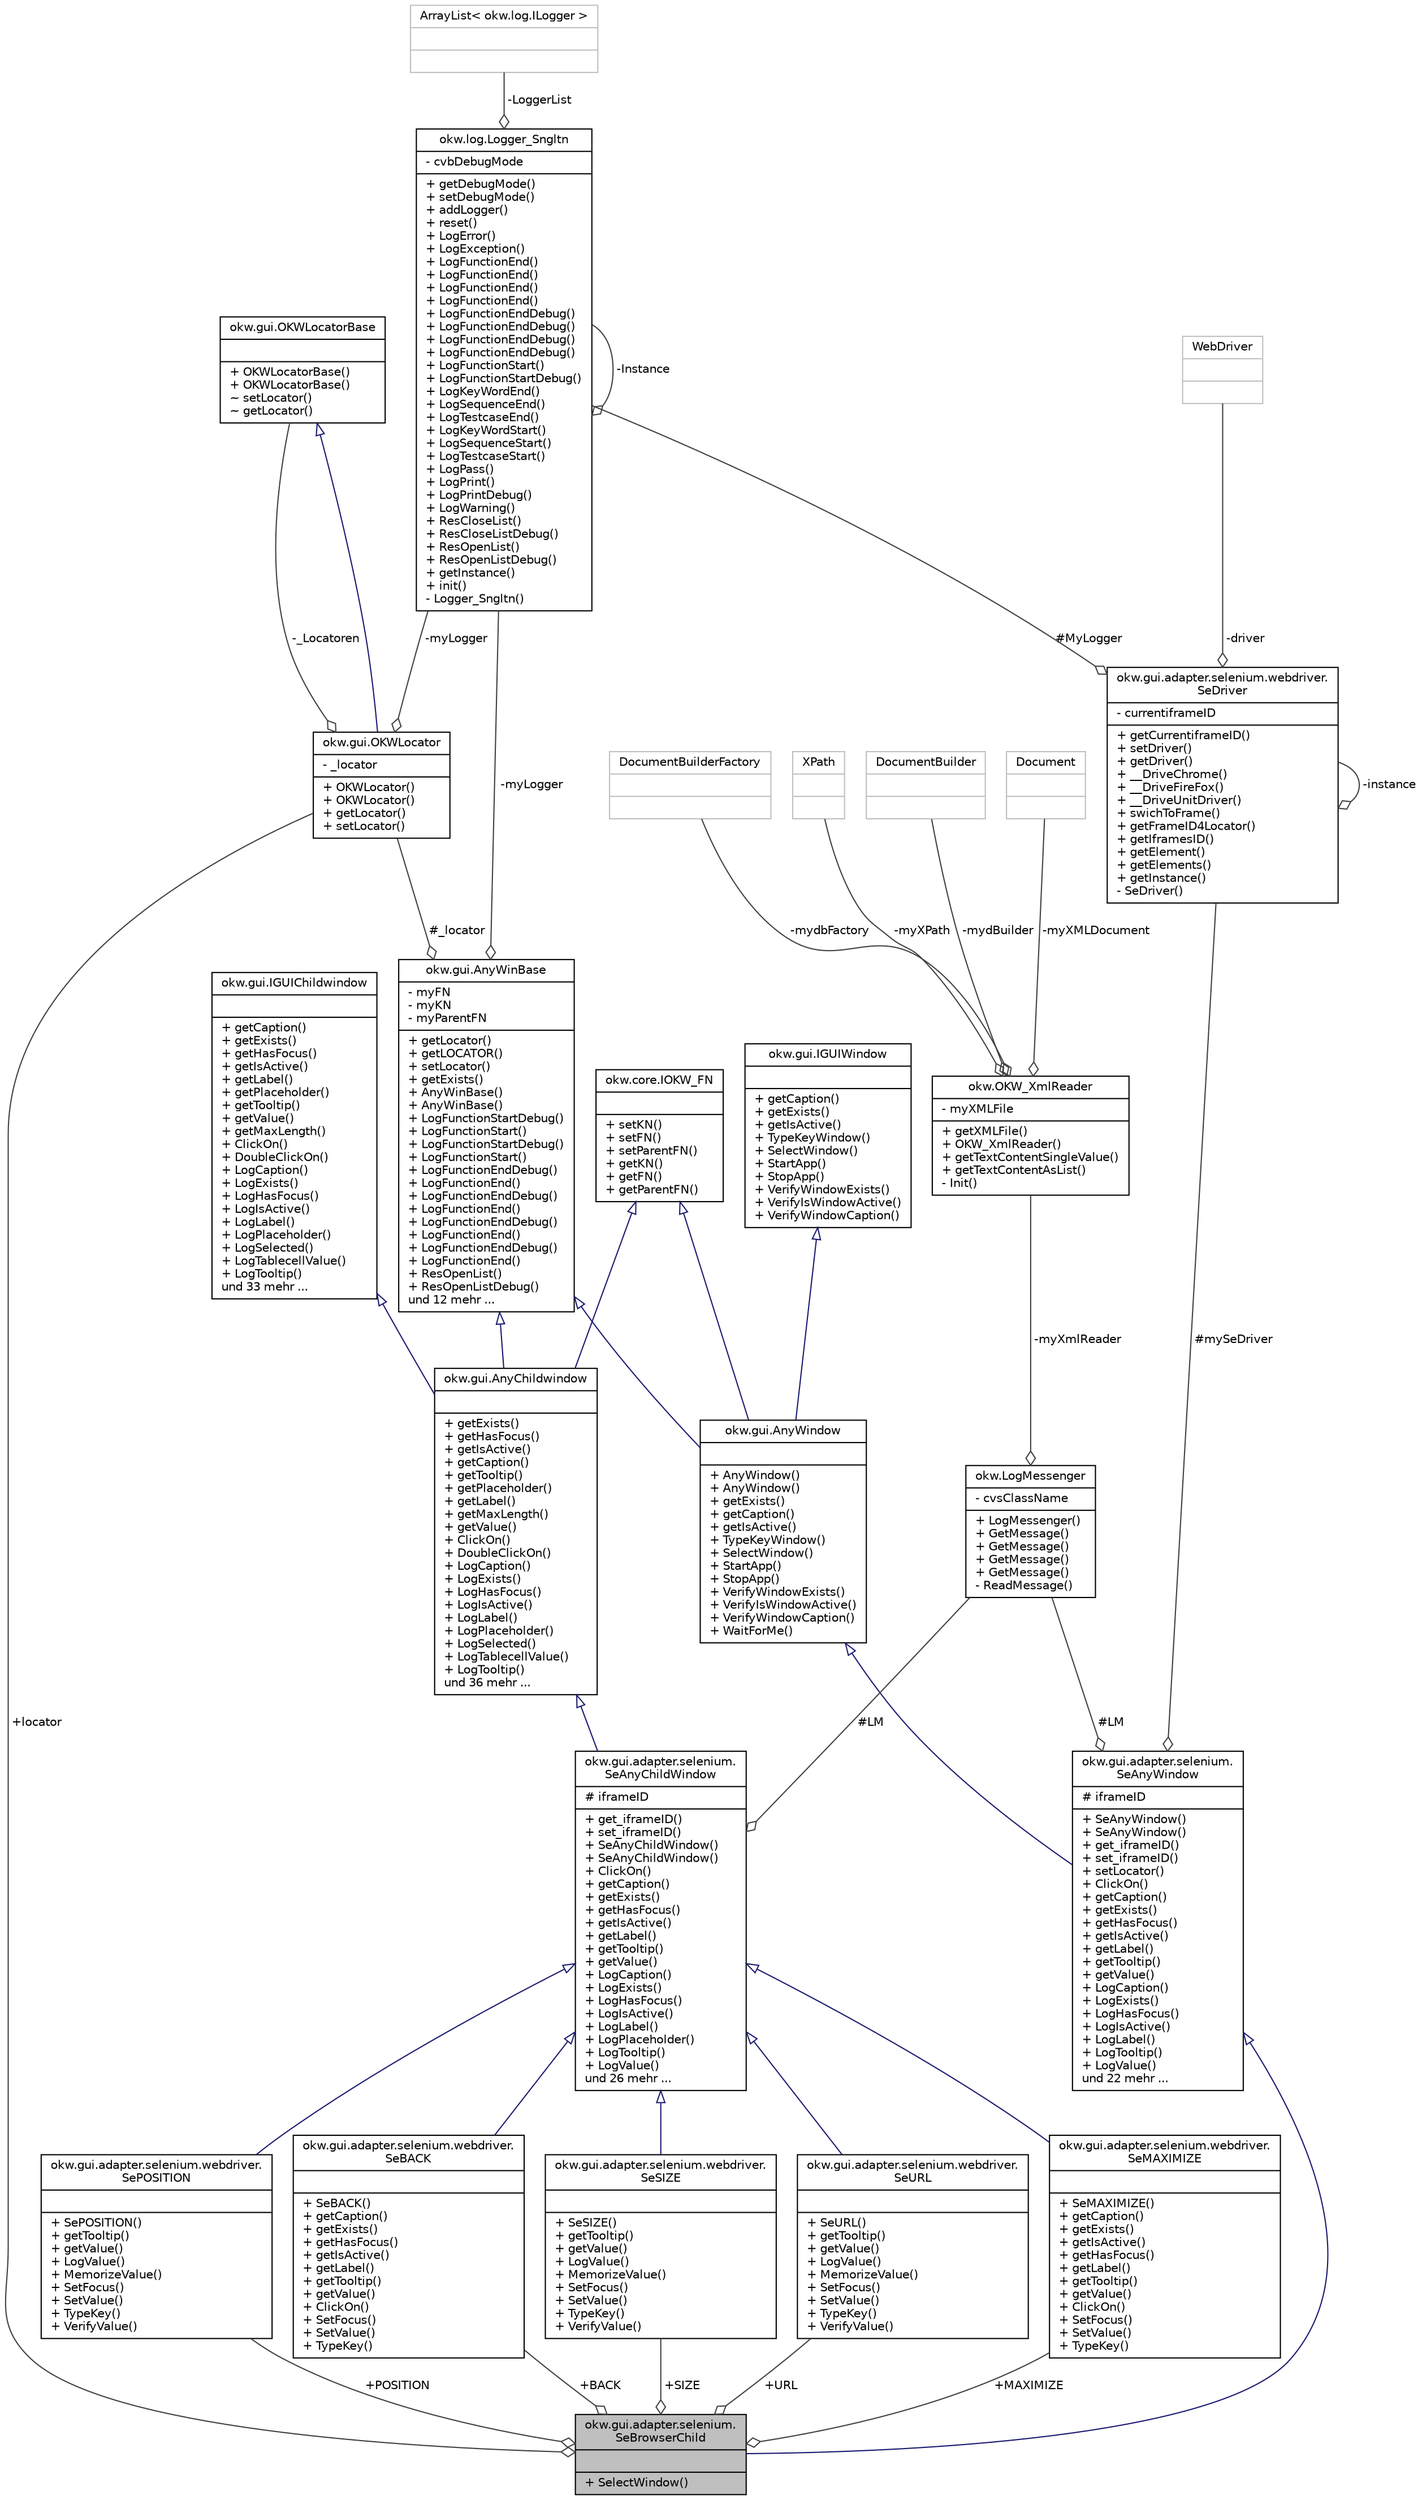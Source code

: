 digraph "okw.gui.adapter.selenium.SeBrowserChild"
{
 // INTERACTIVE_SVG=YES
 // LATEX_PDF_SIZE
  edge [fontname="Helvetica",fontsize="10",labelfontname="Helvetica",labelfontsize="10"];
  node [fontname="Helvetica",fontsize="10",shape=record];
  Node26 [label="{okw.gui.adapter.selenium.\lSeBrowserChild\n||+ SelectWindow()\l}",height=0.2,width=0.4,color="black", fillcolor="grey75", style="filled", fontcolor="black",tooltip="TODO: class SeBrowserChild dokumentieren..."];
  Node27 -> Node26 [dir="back",color="midnightblue",fontsize="10",style="solid",arrowtail="onormal",fontname="Helvetica"];
  Node27 [label="{okw.gui.adapter.selenium.\lSeAnyWindow\n|# iframeID\l|+ SeAnyWindow()\l+ SeAnyWindow()\l+ get_iframeID()\l+ set_iframeID()\l+ setLocator()\l+ ClickOn()\l+ getCaption()\l+ getExists()\l+ getHasFocus()\l+ getIsActive()\l+ getLabel()\l+ getTooltip()\l+ getValue()\l+ LogCaption()\l+ LogExists()\l+ LogHasFocus()\l+ LogIsActive()\l+ LogLabel()\l+ LogTooltip()\l+ LogValue()\lund 22 mehr ...\l}",height=0.2,width=0.4,color="black", fillcolor="white", style="filled",URL="$classokw_1_1gui_1_1adapter_1_1selenium_1_1_se_any_window.html",tooltip="SeAnyWindow ist eine Fenster GUI-Adapterklasse."];
  Node28 -> Node27 [dir="back",color="midnightblue",fontsize="10",style="solid",arrowtail="onormal",fontname="Helvetica"];
  Node28 [label="{okw.gui.AnyWindow\n||+ AnyWindow()\l+ AnyWindow()\l+ getExists()\l+ getCaption()\l+ getIsActive()\l+ TypeKeyWindow()\l+ SelectWindow()\l+ StartApp()\l+ StopApp()\l+ VerifyWindowExists()\l+ VerifyIsWindowActive()\l+ VerifyWindowCaption()\l+ WaitForMe()\l}",height=0.2,width=0.4,color="black", fillcolor="white", style="filled",URL="$classokw_1_1gui_1_1_any_window.html",tooltip="Description of AnyWin."];
  Node29 -> Node28 [dir="back",color="midnightblue",fontsize="10",style="solid",arrowtail="onormal",fontname="Helvetica"];
  Node29 [label="{okw.gui.AnyWinBase\n|- myFN\l- myKN\l- myParentFN\l|+ getLocator()\l+ getLOCATOR()\l+ setLocator()\l+ getExists()\l+ AnyWinBase()\l+ AnyWinBase()\l+ LogFunctionStartDebug()\l+ LogFunctionStart()\l+ LogFunctionStartDebug()\l+ LogFunctionStart()\l+ LogFunctionEndDebug()\l+ LogFunctionEnd()\l+ LogFunctionEndDebug()\l+ LogFunctionEnd()\l+ LogFunctionEndDebug()\l+ LogFunctionEnd()\l+ LogFunctionEndDebug()\l+ LogFunctionEnd()\l+ ResOpenList()\l+ ResOpenListDebug()\lund 12 mehr ...\l}",height=0.2,width=0.4,color="black", fillcolor="white", style="filled",URL="$classokw_1_1gui_1_1_any_win_base.html",tooltip="Description of AnyWin."];
  Node30 -> Node29 [color="grey25",fontsize="10",style="solid",label=" #_locator" ,arrowhead="odiamond",fontname="Helvetica"];
  Node30 [label="{okw.gui.OKWLocator\n|- _locator\l|+ OKWLocator()\l+ OKWLocator()\l+ getLocator()\l+ setLocator()\l}",height=0.2,width=0.4,color="black", fillcolor="white", style="filled",URL="$classokw_1_1gui_1_1_o_k_w_locator.html",tooltip="Description of OKWLocator."];
  Node31 -> Node30 [dir="back",color="midnightblue",fontsize="10",style="solid",arrowtail="onormal",fontname="Helvetica"];
  Node31 [label="{okw.gui.OKWLocatorBase\n||+ OKWLocatorBase()\l+ OKWLocatorBase()\l~ setLocator()\l~ getLocator()\l}",height=0.2,width=0.4,color="black", fillcolor="white", style="filled",URL="$classokw_1_1gui_1_1_o_k_w_locator_base.html",tooltip=" "];
  Node31 -> Node30 [color="grey25",fontsize="10",style="solid",label=" -_Locatoren" ,arrowhead="odiamond",fontname="Helvetica"];
  Node32 -> Node30 [color="grey25",fontsize="10",style="solid",label=" -myLogger" ,arrowhead="odiamond",fontname="Helvetica"];
  Node32 [label="{okw.log.Logger_Sngltn\n|- cvbDebugMode\l|+ getDebugMode()\l+ setDebugMode()\l+ addLogger()\l+ reset()\l+ LogError()\l+ LogException()\l+ LogFunctionEnd()\l+ LogFunctionEnd()\l+ LogFunctionEnd()\l+ LogFunctionEnd()\l+ LogFunctionEndDebug()\l+ LogFunctionEndDebug()\l+ LogFunctionEndDebug()\l+ LogFunctionEndDebug()\l+ LogFunctionStart()\l+ LogFunctionStartDebug()\l+ LogKeyWordEnd()\l+ LogSequenceEnd()\l+ LogTestcaseEnd()\l+ LogKeyWordStart()\l+ LogSequenceStart()\l+ LogTestcaseStart()\l+ LogPass()\l+ LogPrint()\l+ LogPrintDebug()\l+ LogWarning()\l+ ResCloseList()\l+ ResCloseListDebug()\l+ ResOpenList()\l+ ResOpenListDebug()\l+ getInstance()\l+ init()\l- Logger_Sngltn()\l}",height=0.2,width=0.4,color="black", fillcolor="white", style="filled",URL="$classokw_1_1log_1_1_logger___sngltn.html",tooltip=" "];
  Node33 -> Node32 [color="grey25",fontsize="10",style="solid",label=" -LoggerList" ,arrowhead="odiamond",fontname="Helvetica"];
  Node33 [label="{ArrayList\< okw.log.ILogger \>\n||}",height=0.2,width=0.4,color="grey75", fillcolor="white", style="filled",tooltip=" "];
  Node32 -> Node32 [color="grey25",fontsize="10",style="solid",label=" -Instance" ,arrowhead="odiamond",fontname="Helvetica"];
  Node32 -> Node29 [color="grey25",fontsize="10",style="solid",label=" -myLogger" ,arrowhead="odiamond",fontname="Helvetica"];
  Node34 -> Node28 [dir="back",color="midnightblue",fontsize="10",style="solid",arrowtail="onormal",fontname="Helvetica"];
  Node34 [label="{okw.gui.IGUIWindow\n||+ getCaption()\l+ getExists()\l+ getIsActive()\l+ TypeKeyWindow()\l+ SelectWindow()\l+ StartApp()\l+ StopApp()\l+ VerifyWindowExists()\l+ VerifyIsWindowActive()\l+ VerifyWindowCaption()\l}",height=0.2,width=0.4,color="black", fillcolor="white", style="filled",URL="$interfaceokw_1_1gui_1_1_i_g_u_i_window.html",tooltip=" "];
  Node35 -> Node28 [dir="back",color="midnightblue",fontsize="10",style="solid",arrowtail="onormal",fontname="Helvetica"];
  Node35 [label="{okw.core.IOKW_FN\n||+ setKN()\l+ setFN()\l+ setParentFN()\l+ getKN()\l+ getFN()\l+ getParentFN()\l}",height=0.2,width=0.4,color="black", fillcolor="white", style="filled",URL="$interfaceokw_1_1core_1_1_i_o_k_w___f_n.html",tooltip=" "];
  Node36 -> Node27 [color="grey25",fontsize="10",style="solid",label=" #mySeDriver" ,arrowhead="odiamond",fontname="Helvetica"];
  Node36 [label="{okw.gui.adapter.selenium.webdriver.\lSeDriver\n|- currentiframeID\l|+ getCurrentiframeID()\l+ setDriver()\l+ getDriver()\l+ __DriveChrome()\l+ __DriveFireFox()\l+ __DriveUnitDriver()\l+ swichToFrame()\l+ getFrameID4Locator()\l+ getIframesID()\l+ getElement()\l+ getElements()\l+ getInstance()\l- SeDriver()\l}",height=0.2,width=0.4,color="black", fillcolor="white", style="filled",URL="$classokw_1_1gui_1_1adapter_1_1selenium_1_1webdriver_1_1_se_driver.html",tooltip="Pattern Singelton."];
  Node36 -> Node36 [color="grey25",fontsize="10",style="solid",label=" -instance" ,arrowhead="odiamond",fontname="Helvetica"];
  Node37 -> Node36 [color="grey25",fontsize="10",style="solid",label=" -driver" ,arrowhead="odiamond",fontname="Helvetica"];
  Node37 [label="{WebDriver\n||}",height=0.2,width=0.4,color="grey75", fillcolor="white", style="filled",tooltip=" "];
  Node32 -> Node36 [color="grey25",fontsize="10",style="solid",label=" #MyLogger" ,arrowhead="odiamond",fontname="Helvetica"];
  Node38 -> Node27 [color="grey25",fontsize="10",style="solid",label=" #LM" ,arrowhead="odiamond",fontname="Helvetica"];
  Node38 [label="{okw.LogMessenger\n|- cvsClassName\l|+ LogMessenger()\l+ GetMessage()\l+ GetMessage()\l+ GetMessage()\l+ GetMessage()\l- ReadMessage()\l}",height=0.2,width=0.4,color="black", fillcolor="white", style="filled",URL="$classokw_1_1_log_messenger.html",tooltip="LogMessenger liest Log-Meldungen sprachspezifisch für die im Konstruktor gegeben Klasse aus der Zugeh..."];
  Node39 -> Node38 [color="grey25",fontsize="10",style="solid",label=" -myXmlReader" ,arrowhead="odiamond",fontname="Helvetica"];
  Node39 [label="{okw.OKW_XmlReader\n|- myXMLFile\l|+ getXMLFile()\l+ OKW_XmlReader()\l+ getTextContentSingleValue()\l+ getTextContentAsList()\l- Init()\l}",height=0.2,width=0.4,color="black", fillcolor="white", style="filled",URL="$classokw_1_1_o_k_w___xml_reader.html",tooltip=" "];
  Node40 -> Node39 [color="grey25",fontsize="10",style="solid",label=" -mydbFactory" ,arrowhead="odiamond",fontname="Helvetica"];
  Node40 [label="{DocumentBuilderFactory\n||}",height=0.2,width=0.4,color="grey75", fillcolor="white", style="filled",tooltip=" "];
  Node41 -> Node39 [color="grey25",fontsize="10",style="solid",label=" -myXPath" ,arrowhead="odiamond",fontname="Helvetica"];
  Node41 [label="{XPath\n||}",height=0.2,width=0.4,color="grey75", fillcolor="white", style="filled",tooltip=" "];
  Node42 -> Node39 [color="grey25",fontsize="10",style="solid",label=" -mydBuilder" ,arrowhead="odiamond",fontname="Helvetica"];
  Node42 [label="{DocumentBuilder\n||}",height=0.2,width=0.4,color="grey75", fillcolor="white", style="filled",tooltip=" "];
  Node43 -> Node39 [color="grey25",fontsize="10",style="solid",label=" -myXMLDocument" ,arrowhead="odiamond",fontname="Helvetica"];
  Node43 [label="{Document\n||}",height=0.2,width=0.4,color="grey75", fillcolor="white", style="filled",tooltip=" "];
  Node44 -> Node26 [color="grey25",fontsize="10",style="solid",label=" +POSITION" ,arrowhead="odiamond",fontname="Helvetica"];
  Node44 [label="{okw.gui.adapter.selenium.webdriver.\lSePOSITION\n||+ SePOSITION()\l+ getTooltip()\l+ getValue()\l+ LogValue()\l+ MemorizeValue()\l+ SetFocus()\l+ SetValue()\l+ TypeKey()\l+ VerifyValue()\l}",height=0.2,width=0.4,color="black", fillcolor="white", style="filled",URL="$classokw_1_1gui_1_1adapter_1_1selenium_1_1webdriver_1_1_se_p_o_s_i_t_i_o_n.html",tooltip="Klasse implementiert ein virtuelles Eingabefeld der Browser."];
  Node45 -> Node44 [dir="back",color="midnightblue",fontsize="10",style="solid",arrowtail="onormal",fontname="Helvetica"];
  Node45 [label="{okw.gui.adapter.selenium.\lSeAnyChildWindow\n|# iframeID\l|+ get_iframeID()\l+ set_iframeID()\l+ SeAnyChildWindow()\l+ SeAnyChildWindow()\l+ ClickOn()\l+ getCaption()\l+ getExists()\l+ getHasFocus()\l+ getIsActive()\l+ getLabel()\l+ getTooltip()\l+ getValue()\l+ LogCaption()\l+ LogExists()\l+ LogHasFocus()\l+ LogIsActive()\l+ LogLabel()\l+ LogPlaceholder()\l+ LogTooltip()\l+ LogValue()\lund 26 mehr ...\l}",height=0.2,width=0.4,color="black", fillcolor="white", style="filled",URL="$classokw_1_1gui_1_1adapter_1_1selenium_1_1_se_any_child_window.html",tooltip=" "];
  Node46 -> Node45 [dir="back",color="midnightblue",fontsize="10",style="solid",arrowtail="onormal",fontname="Helvetica"];
  Node46 [label="{okw.gui.AnyChildwindow\n||+ getExists()\l+ getHasFocus()\l+ getIsActive()\l+ getCaption()\l+ getTooltip()\l+ getPlaceholder()\l+ getLabel()\l+ getMaxLength()\l+ getValue()\l+ ClickOn()\l+ DoubleClickOn()\l+ LogCaption()\l+ LogExists()\l+ LogHasFocus()\l+ LogIsActive()\l+ LogLabel()\l+ LogPlaceholder()\l+ LogSelected()\l+ LogTablecellValue()\l+ LogTooltip()\lund 36 mehr ...\l}",height=0.2,width=0.4,color="black", fillcolor="white", style="filled",URL="$classokw_1_1gui_1_1_any_childwindow.html",tooltip=" "];
  Node29 -> Node46 [dir="back",color="midnightblue",fontsize="10",style="solid",arrowtail="onormal",fontname="Helvetica"];
  Node47 -> Node46 [dir="back",color="midnightblue",fontsize="10",style="solid",arrowtail="onormal",fontname="Helvetica"];
  Node47 [label="{okw.gui.IGUIChildwindow\n||+ getCaption()\l+ getExists()\l+ getHasFocus()\l+ getIsActive()\l+ getLabel()\l+ getPlaceholder()\l+ getTooltip()\l+ getValue()\l+ getMaxLength()\l+ ClickOn()\l+ DoubleClickOn()\l+ LogCaption()\l+ LogExists()\l+ LogHasFocus()\l+ LogIsActive()\l+ LogLabel()\l+ LogPlaceholder()\l+ LogSelected()\l+ LogTablecellValue()\l+ LogTooltip()\lund 33 mehr ...\l}",height=0.2,width=0.4,color="black", fillcolor="white", style="filled",URL="$interfaceokw_1_1gui_1_1_i_g_u_i_childwindow.html",tooltip=" "];
  Node35 -> Node46 [dir="back",color="midnightblue",fontsize="10",style="solid",arrowtail="onormal",fontname="Helvetica"];
  Node38 -> Node45 [color="grey25",fontsize="10",style="solid",label=" #LM" ,arrowhead="odiamond",fontname="Helvetica"];
  Node48 -> Node26 [color="grey25",fontsize="10",style="solid",label=" +BACK" ,arrowhead="odiamond",fontname="Helvetica"];
  Node48 [label="{okw.gui.adapter.selenium.webdriver.\lSeBACK\n||+ SeBACK()\l+ getCaption()\l+ getExists()\l+ getHasFocus()\l+ getIsActive()\l+ getLabel()\l+ getTooltip()\l+ getValue()\l+ ClickOn()\l+ SetFocus()\l+ SetValue()\l+ TypeKey()\l}",height=0.2,width=0.4,color="black", fillcolor="white", style="filled",URL="$classokw_1_1gui_1_1adapter_1_1selenium_1_1webdriver_1_1_se_b_a_c_k.html",tooltip="Klasse Implementiert das BACK-Button der Browser."];
  Node45 -> Node48 [dir="back",color="midnightblue",fontsize="10",style="solid",arrowtail="onormal",fontname="Helvetica"];
  Node49 -> Node26 [color="grey25",fontsize="10",style="solid",label=" +SIZE" ,arrowhead="odiamond",fontname="Helvetica"];
  Node49 [label="{okw.gui.adapter.selenium.webdriver.\lSeSIZE\n||+ SeSIZE()\l+ getTooltip()\l+ getValue()\l+ LogValue()\l+ MemorizeValue()\l+ SetFocus()\l+ SetValue()\l+ TypeKey()\l+ VerifyValue()\l}",height=0.2,width=0.4,color="black", fillcolor="white", style="filled",URL="$classokw_1_1gui_1_1adapter_1_1selenium_1_1webdriver_1_1_se_s_i_z_e.html",tooltip="Klasse Implementiert das URL-Eingabefeld der Browser."];
  Node45 -> Node49 [dir="back",color="midnightblue",fontsize="10",style="solid",arrowtail="onormal",fontname="Helvetica"];
  Node30 -> Node26 [color="grey25",fontsize="10",style="solid",label=" +locator" ,arrowhead="odiamond",fontname="Helvetica"];
  Node50 -> Node26 [color="grey25",fontsize="10",style="solid",label=" +URL" ,arrowhead="odiamond",fontname="Helvetica"];
  Node50 [label="{okw.gui.adapter.selenium.webdriver.\lSeURL\n||+ SeURL()\l+ getTooltip()\l+ getValue()\l+ LogValue()\l+ MemorizeValue()\l+ SetFocus()\l+ SetValue()\l+ TypeKey()\l+ VerifyValue()\l}",height=0.2,width=0.4,color="black", fillcolor="white", style="filled",URL="$classokw_1_1gui_1_1adapter_1_1selenium_1_1webdriver_1_1_se_u_r_l.html",tooltip="Klasse Implementiert das URL-Eingabefeld der Browser."];
  Node45 -> Node50 [dir="back",color="midnightblue",fontsize="10",style="solid",arrowtail="onormal",fontname="Helvetica"];
  Node51 -> Node26 [color="grey25",fontsize="10",style="solid",label=" +MAXIMIZE" ,arrowhead="odiamond",fontname="Helvetica"];
  Node51 [label="{okw.gui.adapter.selenium.webdriver.\lSeMAXIMIZE\n||+ SeMAXIMIZE()\l+ getCaption()\l+ getExists()\l+ getIsActive()\l+ getHasFocus()\l+ getLabel()\l+ getTooltip()\l+ getValue()\l+ ClickOn()\l+ SetFocus()\l+ SetValue()\l+ TypeKey()\l}",height=0.2,width=0.4,color="black", fillcolor="white", style="filled",URL="$classokw_1_1gui_1_1adapter_1_1selenium_1_1webdriver_1_1_se_m_a_x_i_m_i_z_e.html",tooltip="Klasse Implementiert den Knopf zur Fenster-Maximierung eines Browsers."];
  Node45 -> Node51 [dir="back",color="midnightblue",fontsize="10",style="solid",arrowtail="onormal",fontname="Helvetica"];
}
